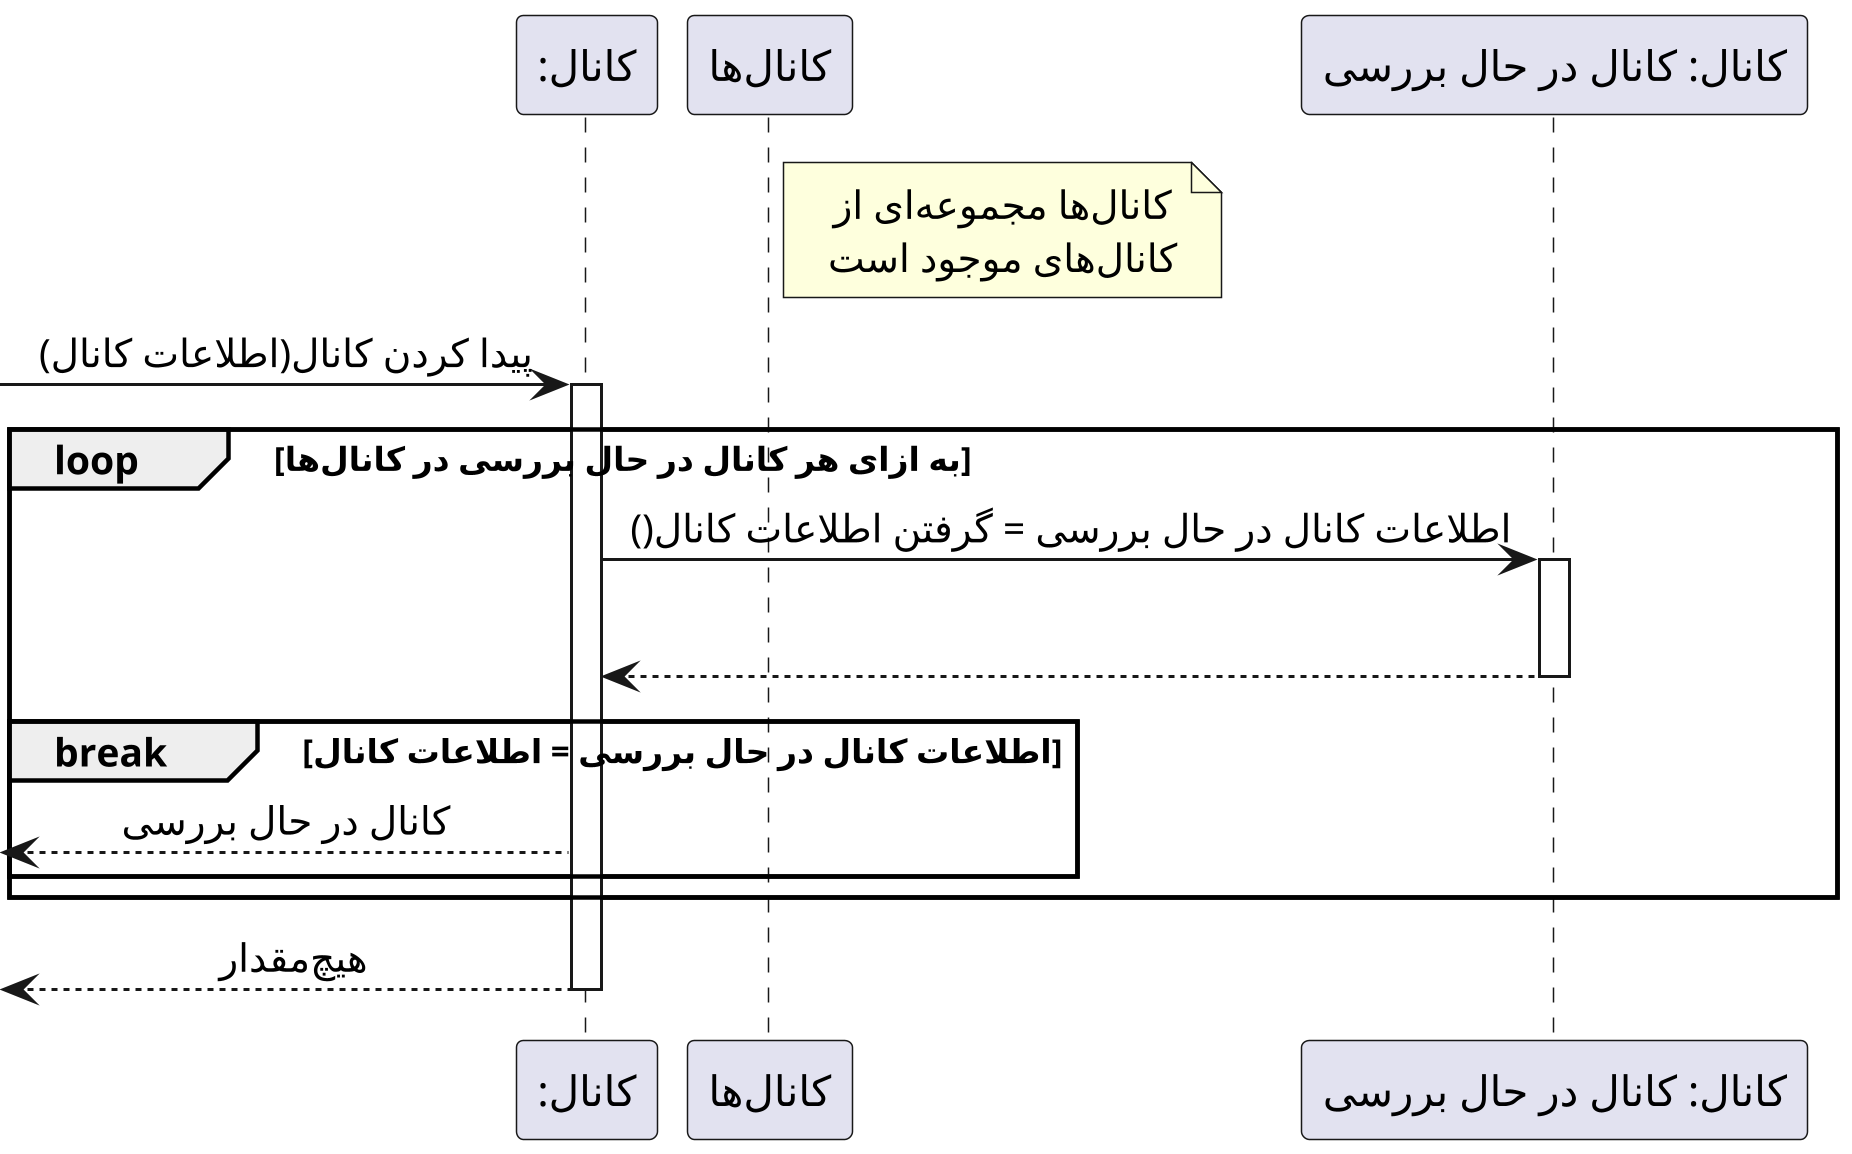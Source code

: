 @startuml search_chanel_fragment


scale 3
skinparam DefaultFontName Vazir
skinparam DefaultTextAlignment center

 
participant "کانال:" as chanel
participant "کانال‌ها" as chanels
participant "کانال: کانال در حال بررسی" as current_chanel

note right of chanels
    کانال‌ها مجموعه‌ای از
    کانال‌های موجود است
end note

[-> chanel : پیدا کردن کانال(اطلاعات کانال)
activate chanel

loop به ازای هر کانال در حال بررسی در کانال‌ها
    chanel -> current_chanel : اطلاعات کانال در حال بررسی = گرفتن اطلاعات کانال()
    
    activate current_chanel
        |||
        current_chanel --> chanel
    deactivate current_chanel

    break اطلاعات کانال در حال بررسی = اطلاعات کانال
        [<-- chanel : کانال در حال بررسی
    end
end

[<-- chanel : هیچ‌مقدار
deactivate chanel


@enduml
